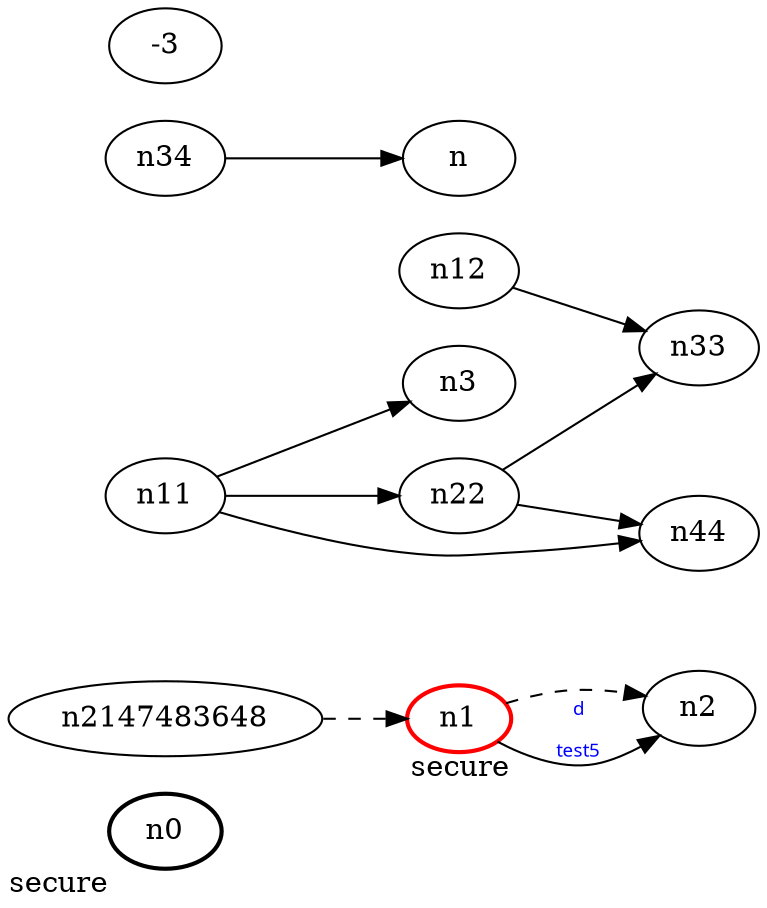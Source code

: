digraph test5 {
	rankdir=LR;
	fontcolor=blue; /* c0; c1; c2147418111 -- c1 */
	n0 [style=dotted, fillcolor="#4294967296"]; // c0; c3; c2147483646 -- c3
	n1 [height=0, width=2147483648, color=red, style=filled];
	n0 [style=bold, xlabel="secure"];
	n1 [style=bold, xlabel="secure"];
	n2147483648 -> n1 -> n2[style=dashed];
	n1 -> n2 [fontname="comic sans", label="d\n\l\G", fontcolor=blue, fontsize=9];
	n11 -> n22;
	n11 -> n3;
	n12 -> n33;
	n11 -> n44;
	n22 -> n33;
	n22 -> n44;
	n34 -> n-3;
}
